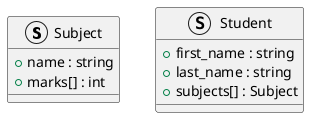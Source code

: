 @startuml
'https://plantuml.com/class-diagram

struct Subject {
+ name : string
+ marks[] : int
}

struct Student {
+ first_name : string
+ last_name : string
+ subjects[] : Subject
}

@enduml